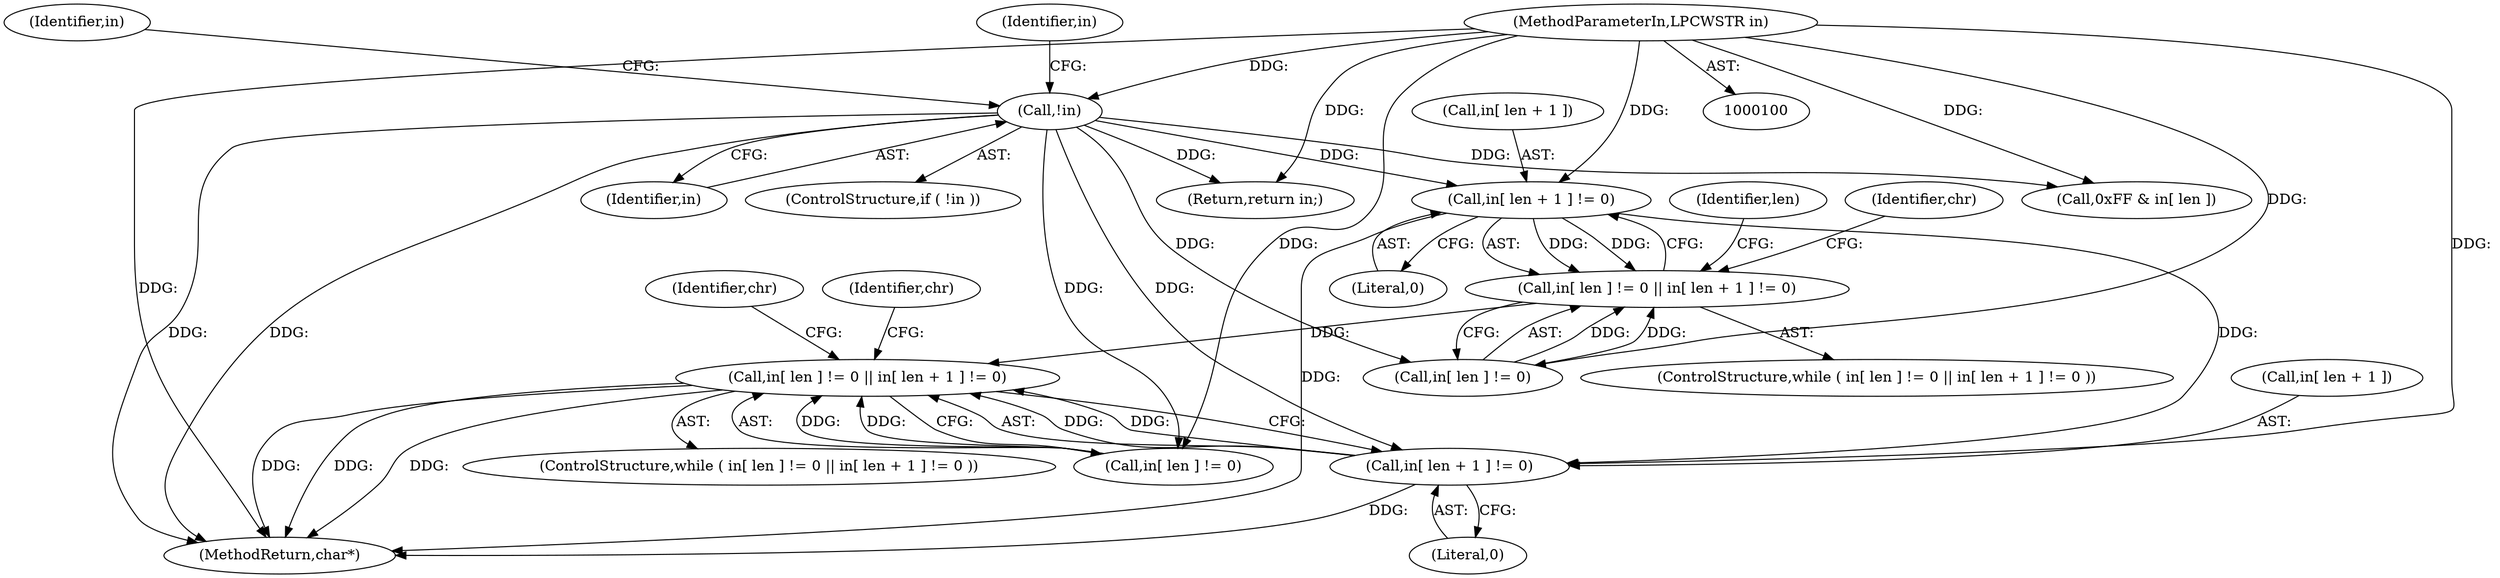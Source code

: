 digraph "0_unixODBC_45ef78e037f578b15fc58938a3a3251655e71d6f#diff-d52750c7ba4e594410438569d8e2963aL24_2@array" {
"1000121" [label="(Call,in[ len + 1 ] != 0)"];
"1000109" [label="(Call,!in)"];
"1000101" [label="(MethodParameterIn,LPCWSTR in)"];
"1000115" [label="(Call,in[ len ] != 0 || in[ len + 1 ] != 0)"];
"1000141" [label="(Call,in[ len ] != 0 || in[ len + 1 ] != 0)"];
"1000147" [label="(Call,in[ len + 1 ] != 0)"];
"1000121" [label="(Call,in[ len + 1 ] != 0)"];
"1000142" [label="(Call,in[ len ] != 0)"];
"1000130" [label="(Identifier,len)"];
"1000140" [label="(ControlStructure,while ( in[ len ] != 0 || in[ len + 1 ] != 0 ))"];
"1000148" [label="(Call,in[ len + 1 ])"];
"1000122" [label="(Call,in[ len + 1 ])"];
"1000168" [label="(Identifier,chr)"];
"1000153" [label="(Literal,0)"];
"1000112" [label="(Return,return in;)"];
"1000127" [label="(Literal,0)"];
"1000108" [label="(ControlStructure,if ( !in ))"];
"1000113" [label="(Identifier,in)"];
"1000101" [label="(MethodParameterIn,LPCWSTR in)"];
"1000115" [label="(Call,in[ len ] != 0 || in[ len + 1 ] != 0)"];
"1000114" [label="(ControlStructure,while ( in[ len ] != 0 || in[ len + 1 ] != 0 ))"];
"1000118" [label="(Identifier,in)"];
"1000159" [label="(Call,0xFF & in[ len ])"];
"1000132" [label="(Identifier,chr)"];
"1000116" [label="(Call,in[ len ] != 0)"];
"1000157" [label="(Identifier,chr)"];
"1000109" [label="(Call,!in)"];
"1000180" [label="(MethodReturn,char*)"];
"1000141" [label="(Call,in[ len ] != 0 || in[ len + 1 ] != 0)"];
"1000147" [label="(Call,in[ len + 1 ] != 0)"];
"1000110" [label="(Identifier,in)"];
"1000121" -> "1000115"  [label="AST: "];
"1000121" -> "1000127"  [label="CFG: "];
"1000122" -> "1000121"  [label="AST: "];
"1000127" -> "1000121"  [label="AST: "];
"1000115" -> "1000121"  [label="CFG: "];
"1000121" -> "1000180"  [label="DDG: "];
"1000121" -> "1000115"  [label="DDG: "];
"1000121" -> "1000115"  [label="DDG: "];
"1000109" -> "1000121"  [label="DDG: "];
"1000101" -> "1000121"  [label="DDG: "];
"1000121" -> "1000147"  [label="DDG: "];
"1000109" -> "1000108"  [label="AST: "];
"1000109" -> "1000110"  [label="CFG: "];
"1000110" -> "1000109"  [label="AST: "];
"1000113" -> "1000109"  [label="CFG: "];
"1000118" -> "1000109"  [label="CFG: "];
"1000109" -> "1000180"  [label="DDG: "];
"1000109" -> "1000180"  [label="DDG: "];
"1000101" -> "1000109"  [label="DDG: "];
"1000109" -> "1000112"  [label="DDG: "];
"1000109" -> "1000116"  [label="DDG: "];
"1000109" -> "1000142"  [label="DDG: "];
"1000109" -> "1000147"  [label="DDG: "];
"1000109" -> "1000159"  [label="DDG: "];
"1000101" -> "1000100"  [label="AST: "];
"1000101" -> "1000180"  [label="DDG: "];
"1000101" -> "1000112"  [label="DDG: "];
"1000101" -> "1000116"  [label="DDG: "];
"1000101" -> "1000142"  [label="DDG: "];
"1000101" -> "1000147"  [label="DDG: "];
"1000101" -> "1000159"  [label="DDG: "];
"1000115" -> "1000114"  [label="AST: "];
"1000115" -> "1000116"  [label="CFG: "];
"1000116" -> "1000115"  [label="AST: "];
"1000130" -> "1000115"  [label="CFG: "];
"1000132" -> "1000115"  [label="CFG: "];
"1000116" -> "1000115"  [label="DDG: "];
"1000116" -> "1000115"  [label="DDG: "];
"1000115" -> "1000141"  [label="DDG: "];
"1000141" -> "1000140"  [label="AST: "];
"1000141" -> "1000142"  [label="CFG: "];
"1000141" -> "1000147"  [label="CFG: "];
"1000142" -> "1000141"  [label="AST: "];
"1000147" -> "1000141"  [label="AST: "];
"1000157" -> "1000141"  [label="CFG: "];
"1000168" -> "1000141"  [label="CFG: "];
"1000141" -> "1000180"  [label="DDG: "];
"1000141" -> "1000180"  [label="DDG: "];
"1000141" -> "1000180"  [label="DDG: "];
"1000142" -> "1000141"  [label="DDG: "];
"1000142" -> "1000141"  [label="DDG: "];
"1000147" -> "1000141"  [label="DDG: "];
"1000147" -> "1000141"  [label="DDG: "];
"1000147" -> "1000153"  [label="CFG: "];
"1000148" -> "1000147"  [label="AST: "];
"1000153" -> "1000147"  [label="AST: "];
"1000147" -> "1000180"  [label="DDG: "];
}
